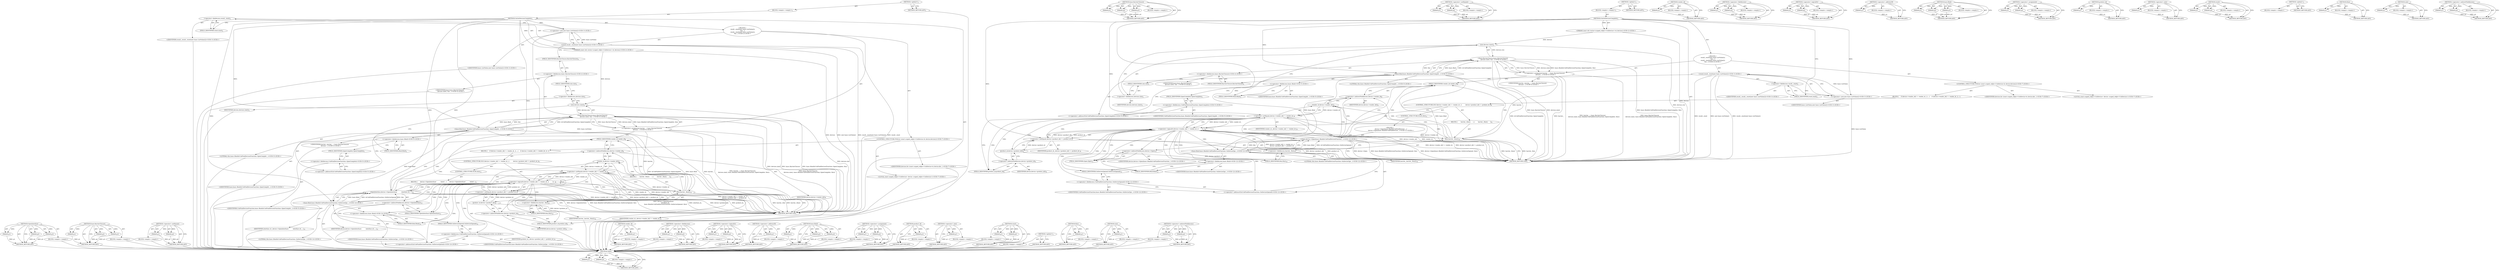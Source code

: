 digraph "&lt;operator&gt;.indirectFieldAccess" {
vulnerable_164 [label=<(METHOD,OpenInterface)>];
vulnerable_165 [label=<(PARAM,p1)>];
vulnerable_166 [label=<(PARAM,p2)>];
vulnerable_167 [label=<(PARAM,p3)>];
vulnerable_168 [label=<(BLOCK,&lt;empty&gt;,&lt;empty&gt;)>];
vulnerable_169 [label=<(METHOD_RETURN,ANY)>];
vulnerable_117 [label=<(METHOD,base.BarrierClosure)>];
vulnerable_118 [label=<(PARAM,p1)>];
vulnerable_119 [label=<(PARAM,p2)>];
vulnerable_120 [label=<(PARAM,p3)>];
vulnerable_121 [label=<(BLOCK,&lt;empty&gt;,&lt;empty&gt;)>];
vulnerable_122 [label=<(METHOD_RETURN,ANY)>];
vulnerable_142 [label=<(METHOD,&lt;operator&gt;.notEquals)>];
vulnerable_143 [label=<(PARAM,p1)>];
vulnerable_144 [label=<(PARAM,p2)>];
vulnerable_145 [label=<(BLOCK,&lt;empty&gt;,&lt;empty&gt;)>];
vulnerable_146 [label=<(METHOD_RETURN,ANY)>];
vulnerable_6 [label=<(METHOD,&lt;global&gt;)<SUB>1</SUB>>];
vulnerable_7 [label=<(BLOCK,&lt;empty&gt;,&lt;empty&gt;)<SUB>1</SUB>>];
vulnerable_8 [label=<(METHOD,OnGetDevicesComplete)<SUB>1</SUB>>];
vulnerable_9 [label="<(PARAM,const std::vector&lt;scoped_refptr&lt;UsbDevice&gt;&gt;&amp; devices)<SUB>2</SUB>>"];
vulnerable_10 [label="<(BLOCK,{
  result_.reset(new base::ListValue());
  bar...,{
  result_.reset(new base::ListValue());
  bar...)<SUB>2</SUB>>"];
vulnerable_11 [label="<(reset,result_.reset(new base::ListValue()))<SUB>3</SUB>>"];
vulnerable_12 [label=<(&lt;operator&gt;.fieldAccess,result_.reset)<SUB>3</SUB>>];
vulnerable_13 [label="<(IDENTIFIER,result_,result_.reset(new base::ListValue()))<SUB>3</SUB>>"];
vulnerable_14 [label=<(FIELD_IDENTIFIER,reset,reset)<SUB>3</SUB>>];
vulnerable_15 [label="<(&lt;operator&gt;.new,new base::ListValue())<SUB>3</SUB>>"];
vulnerable_16 [label="<(IDENTIFIER,base::ListValue,new base::ListValue())<SUB>3</SUB>>"];
vulnerable_17 [label="<(&lt;operator&gt;.assignment,barrier_ = base::BarrierClosure(
      devices....)<SUB>4</SUB>>"];
vulnerable_18 [label="<(IDENTIFIER,barrier_,barrier_ = base::BarrierClosure(
      devices....)<SUB>4</SUB>>"];
vulnerable_19 [label="<(base.BarrierClosure,base::BarrierClosure(
      devices.size(), bas...)<SUB>4</SUB>>"];
vulnerable_20 [label="<(&lt;operator&gt;.fieldAccess,base::BarrierClosure)<SUB>4</SUB>>"];
vulnerable_21 [label="<(IDENTIFIER,base,base::BarrierClosure(
      devices.size(), bas...)<SUB>4</SUB>>"];
vulnerable_22 [label=<(FIELD_IDENTIFIER,BarrierClosure,BarrierClosure)<SUB>4</SUB>>];
vulnerable_23 [label=<(size,devices.size())<SUB>5</SUB>>];
vulnerable_24 [label=<(&lt;operator&gt;.fieldAccess,devices.size)<SUB>5</SUB>>];
vulnerable_25 [label=<(IDENTIFIER,devices,devices.size())<SUB>5</SUB>>];
vulnerable_26 [label=<(FIELD_IDENTIFIER,size,size)<SUB>5</SUB>>];
vulnerable_27 [label="<(base.Bind,base::Bind(&amp;UsbFindDevicesFunction::OpenComplet...)<SUB>5</SUB>>"];
vulnerable_28 [label="<(&lt;operator&gt;.fieldAccess,base::Bind)<SUB>5</SUB>>"];
vulnerable_29 [label="<(IDENTIFIER,base,base::Bind(&amp;UsbFindDevicesFunction::OpenComplet...)<SUB>5</SUB>>"];
vulnerable_30 [label=<(FIELD_IDENTIFIER,Bind,Bind)<SUB>5</SUB>>];
vulnerable_31 [label="<(&lt;operator&gt;.addressOf,&amp;UsbFindDevicesFunction::OpenComplete)<SUB>5</SUB>>"];
vulnerable_32 [label="<(&lt;operator&gt;.fieldAccess,UsbFindDevicesFunction::OpenComplete)<SUB>5</SUB>>"];
vulnerable_33 [label="<(IDENTIFIER,UsbFindDevicesFunction,base::Bind(&amp;UsbFindDevicesFunction::OpenComplet...)<SUB>5</SUB>>"];
vulnerable_34 [label=<(FIELD_IDENTIFIER,OpenComplete,OpenComplete)<SUB>5</SUB>>];
vulnerable_35 [label="<(LITERAL,this,base::Bind(&amp;UsbFindDevicesFunction::OpenComplet...)<SUB>5</SUB>>"];
vulnerable_36 [label="<(CONTROL_STRUCTURE,FOR,for (const scoped_refptr&lt;UsbDevice&gt;&amp; device:devices))<SUB>7</SUB>>"];
vulnerable_37 [label="<(IDENTIFIER,devices,for (const scoped_refptr&lt;UsbDevice&gt;&amp; device:dev...)<SUB>7</SUB>>"];
vulnerable_38 [label="<(LOCAL,const scoped_refptr&lt;UsbDevice&gt; device: scoped_refptr&lt;UsbDevice&gt;)<SUB>7</SUB>>"];
vulnerable_39 [label=<(BLOCK,{
    if (device-&gt;vendor_id() != vendor_id_ ||
...,{
    if (device-&gt;vendor_id() != vendor_id_ ||
...)<SUB>7</SUB>>];
vulnerable_40 [label=<(CONTROL_STRUCTURE,IF,if (device-&gt;vendor_id() != vendor_id_ ||
         device-&gt;product_id() != product_id_))<SUB>8</SUB>>];
vulnerable_41 [label=<(&lt;operator&gt;.logicalOr,device-&gt;vendor_id() != vendor_id_ ||
         d...)<SUB>8</SUB>>];
vulnerable_42 [label=<(&lt;operator&gt;.notEquals,device-&gt;vendor_id() != vendor_id_)<SUB>8</SUB>>];
vulnerable_43 [label=<(vendor_id,device-&gt;vendor_id())<SUB>8</SUB>>];
vulnerable_44 [label=<(&lt;operator&gt;.indirectFieldAccess,device-&gt;vendor_id)<SUB>8</SUB>>];
vulnerable_45 [label=<(IDENTIFIER,device,device-&gt;vendor_id())<SUB>8</SUB>>];
vulnerable_46 [label=<(FIELD_IDENTIFIER,vendor_id,vendor_id)<SUB>8</SUB>>];
vulnerable_47 [label=<(IDENTIFIER,vendor_id_,device-&gt;vendor_id() != vendor_id_)<SUB>8</SUB>>];
vulnerable_48 [label=<(&lt;operator&gt;.notEquals,device-&gt;product_id() != product_id_)<SUB>9</SUB>>];
vulnerable_49 [label=<(product_id,device-&gt;product_id())<SUB>9</SUB>>];
vulnerable_50 [label=<(&lt;operator&gt;.indirectFieldAccess,device-&gt;product_id)<SUB>9</SUB>>];
vulnerable_51 [label=<(IDENTIFIER,device,device-&gt;product_id())<SUB>9</SUB>>];
vulnerable_52 [label=<(FIELD_IDENTIFIER,product_id,product_id)<SUB>9</SUB>>];
vulnerable_53 [label=<(IDENTIFIER,product_id_,device-&gt;product_id() != product_id_)<SUB>9</SUB>>];
vulnerable_54 [label=<(BLOCK,{
       barrier_.Run();
     },{
       barrier_.Run();
     })<SUB>9</SUB>>];
vulnerable_55 [label=<(Run,barrier_.Run())<SUB>10</SUB>>];
vulnerable_56 [label=<(&lt;operator&gt;.fieldAccess,barrier_.Run)<SUB>10</SUB>>];
vulnerable_57 [label=<(IDENTIFIER,barrier_,barrier_.Run())<SUB>10</SUB>>];
vulnerable_58 [label=<(FIELD_IDENTIFIER,Run,Run)<SUB>10</SUB>>];
vulnerable_59 [label=<(CONTROL_STRUCTURE,ELSE,else)<SUB>11</SUB>>];
vulnerable_60 [label=<(BLOCK,{
      device-&gt;OpenInterface(
          interf...,{
      device-&gt;OpenInterface(
          interf...)<SUB>11</SUB>>];
vulnerable_61 [label=<(OpenInterface,device-&gt;OpenInterface(
          interface_id_,...)<SUB>12</SUB>>];
vulnerable_62 [label=<(&lt;operator&gt;.indirectFieldAccess,device-&gt;OpenInterface)<SUB>12</SUB>>];
vulnerable_63 [label=<(IDENTIFIER,device,device-&gt;OpenInterface(
          interface_id_,...)<SUB>12</SUB>>];
vulnerable_64 [label=<(FIELD_IDENTIFIER,OpenInterface,OpenInterface)<SUB>12</SUB>>];
vulnerable_65 [label=<(IDENTIFIER,interface_id_,device-&gt;OpenInterface(
          interface_id_,...)<SUB>13</SUB>>];
vulnerable_66 [label="<(base.Bind,base::Bind(&amp;UsbFindDevicesFunction::OnDeviceOpe...)<SUB>14</SUB>>"];
vulnerable_67 [label="<(&lt;operator&gt;.fieldAccess,base::Bind)<SUB>14</SUB>>"];
vulnerable_68 [label="<(IDENTIFIER,base,base::Bind(&amp;UsbFindDevicesFunction::OnDeviceOpe...)<SUB>14</SUB>>"];
vulnerable_69 [label=<(FIELD_IDENTIFIER,Bind,Bind)<SUB>14</SUB>>];
vulnerable_70 [label="<(&lt;operator&gt;.addressOf,&amp;UsbFindDevicesFunction::OnDeviceOpened)<SUB>14</SUB>>"];
vulnerable_71 [label="<(&lt;operator&gt;.fieldAccess,UsbFindDevicesFunction::OnDeviceOpened)<SUB>14</SUB>>"];
vulnerable_72 [label="<(IDENTIFIER,UsbFindDevicesFunction,base::Bind(&amp;UsbFindDevicesFunction::OnDeviceOpe...)<SUB>14</SUB>>"];
vulnerable_73 [label=<(FIELD_IDENTIFIER,OnDeviceOpened,OnDeviceOpened)<SUB>14</SUB>>];
vulnerable_74 [label="<(LITERAL,this,base::Bind(&amp;UsbFindDevicesFunction::OnDeviceOpe...)<SUB>14</SUB>>"];
vulnerable_75 [label=<(METHOD_RETURN,void)<SUB>1</SUB>>];
vulnerable_77 [label=<(METHOD_RETURN,ANY)<SUB>1</SUB>>];
vulnerable_147 [label=<(METHOD,vendor_id)>];
vulnerable_148 [label=<(PARAM,p1)>];
vulnerable_149 [label=<(BLOCK,&lt;empty&gt;,&lt;empty&gt;)>];
vulnerable_150 [label=<(METHOD_RETURN,ANY)>];
vulnerable_103 [label=<(METHOD,&lt;operator&gt;.fieldAccess)>];
vulnerable_104 [label=<(PARAM,p1)>];
vulnerable_105 [label=<(PARAM,p2)>];
vulnerable_106 [label=<(BLOCK,&lt;empty&gt;,&lt;empty&gt;)>];
vulnerable_107 [label=<(METHOD_RETURN,ANY)>];
vulnerable_137 [label=<(METHOD,&lt;operator&gt;.logicalOr)>];
vulnerable_138 [label=<(PARAM,p1)>];
vulnerable_139 [label=<(PARAM,p2)>];
vulnerable_140 [label=<(BLOCK,&lt;empty&gt;,&lt;empty&gt;)>];
vulnerable_141 [label=<(METHOD_RETURN,ANY)>];
vulnerable_133 [label=<(METHOD,&lt;operator&gt;.addressOf)>];
vulnerable_134 [label=<(PARAM,p1)>];
vulnerable_135 [label=<(BLOCK,&lt;empty&gt;,&lt;empty&gt;)>];
vulnerable_136 [label=<(METHOD_RETURN,ANY)>];
vulnerable_127 [label=<(METHOD,base.Bind)>];
vulnerable_128 [label=<(PARAM,p1)>];
vulnerable_129 [label=<(PARAM,p2)>];
vulnerable_130 [label=<(PARAM,p3)>];
vulnerable_131 [label=<(BLOCK,&lt;empty&gt;,&lt;empty&gt;)>];
vulnerable_132 [label=<(METHOD_RETURN,ANY)>];
vulnerable_112 [label=<(METHOD,&lt;operator&gt;.assignment)>];
vulnerable_113 [label=<(PARAM,p1)>];
vulnerable_114 [label=<(PARAM,p2)>];
vulnerable_115 [label=<(BLOCK,&lt;empty&gt;,&lt;empty&gt;)>];
vulnerable_116 [label=<(METHOD_RETURN,ANY)>];
vulnerable_156 [label=<(METHOD,product_id)>];
vulnerable_157 [label=<(PARAM,p1)>];
vulnerable_158 [label=<(BLOCK,&lt;empty&gt;,&lt;empty&gt;)>];
vulnerable_159 [label=<(METHOD_RETURN,ANY)>];
vulnerable_108 [label=<(METHOD,&lt;operator&gt;.new)>];
vulnerable_109 [label=<(PARAM,p1)>];
vulnerable_110 [label=<(BLOCK,&lt;empty&gt;,&lt;empty&gt;)>];
vulnerable_111 [label=<(METHOD_RETURN,ANY)>];
vulnerable_98 [label=<(METHOD,reset)>];
vulnerable_99 [label=<(PARAM,p1)>];
vulnerable_100 [label=<(PARAM,p2)>];
vulnerable_101 [label=<(BLOCK,&lt;empty&gt;,&lt;empty&gt;)>];
vulnerable_102 [label=<(METHOD_RETURN,ANY)>];
vulnerable_92 [label=<(METHOD,&lt;global&gt;)<SUB>1</SUB>>];
vulnerable_93 [label=<(BLOCK,&lt;empty&gt;,&lt;empty&gt;)>];
vulnerable_94 [label=<(METHOD_RETURN,ANY)>];
vulnerable_160 [label=<(METHOD,Run)>];
vulnerable_161 [label=<(PARAM,p1)>];
vulnerable_162 [label=<(BLOCK,&lt;empty&gt;,&lt;empty&gt;)>];
vulnerable_163 [label=<(METHOD_RETURN,ANY)>];
vulnerable_123 [label=<(METHOD,size)>];
vulnerable_124 [label=<(PARAM,p1)>];
vulnerable_125 [label=<(BLOCK,&lt;empty&gt;,&lt;empty&gt;)>];
vulnerable_126 [label=<(METHOD_RETURN,ANY)>];
vulnerable_151 [label=<(METHOD,&lt;operator&gt;.indirectFieldAccess)>];
vulnerable_152 [label=<(PARAM,p1)>];
vulnerable_153 [label=<(PARAM,p2)>];
vulnerable_154 [label=<(BLOCK,&lt;empty&gt;,&lt;empty&gt;)>];
vulnerable_155 [label=<(METHOD_RETURN,ANY)>];
fixed_163 [label=<(METHOD,Open)>];
fixed_164 [label=<(PARAM,p1)>];
fixed_165 [label=<(PARAM,p2)>];
fixed_166 [label=<(BLOCK,&lt;empty&gt;,&lt;empty&gt;)>];
fixed_167 [label=<(METHOD_RETURN,ANY)>];
fixed_116 [label=<(METHOD,base.BarrierClosure)>];
fixed_117 [label=<(PARAM,p1)>];
fixed_118 [label=<(PARAM,p2)>];
fixed_119 [label=<(PARAM,p3)>];
fixed_120 [label=<(BLOCK,&lt;empty&gt;,&lt;empty&gt;)>];
fixed_121 [label=<(METHOD_RETURN,ANY)>];
fixed_141 [label=<(METHOD,&lt;operator&gt;.notEquals)>];
fixed_142 [label=<(PARAM,p1)>];
fixed_143 [label=<(PARAM,p2)>];
fixed_144 [label=<(BLOCK,&lt;empty&gt;,&lt;empty&gt;)>];
fixed_145 [label=<(METHOD_RETURN,ANY)>];
fixed_6 [label=<(METHOD,&lt;global&gt;)<SUB>1</SUB>>];
fixed_7 [label=<(BLOCK,&lt;empty&gt;,&lt;empty&gt;)<SUB>1</SUB>>];
fixed_8 [label=<(METHOD,OnGetDevicesComplete)<SUB>1</SUB>>];
fixed_9 [label="<(PARAM,const std::vector&lt;scoped_refptr&lt;UsbDevice&gt;&gt;&amp; devices)<SUB>2</SUB>>"];
fixed_10 [label="<(BLOCK,{
  result_.reset(new base::ListValue());
  bar...,{
  result_.reset(new base::ListValue());
  bar...)<SUB>2</SUB>>"];
fixed_11 [label="<(reset,result_.reset(new base::ListValue()))<SUB>3</SUB>>"];
fixed_12 [label=<(&lt;operator&gt;.fieldAccess,result_.reset)<SUB>3</SUB>>];
fixed_13 [label="<(IDENTIFIER,result_,result_.reset(new base::ListValue()))<SUB>3</SUB>>"];
fixed_14 [label=<(FIELD_IDENTIFIER,reset,reset)<SUB>3</SUB>>];
fixed_15 [label="<(&lt;operator&gt;.new,new base::ListValue())<SUB>3</SUB>>"];
fixed_16 [label="<(IDENTIFIER,base::ListValue,new base::ListValue())<SUB>3</SUB>>"];
fixed_17 [label="<(&lt;operator&gt;.assignment,barrier_ = base::BarrierClosure(
      devices....)<SUB>4</SUB>>"];
fixed_18 [label="<(IDENTIFIER,barrier_,barrier_ = base::BarrierClosure(
      devices....)<SUB>4</SUB>>"];
fixed_19 [label="<(base.BarrierClosure,base::BarrierClosure(
      devices.size(), bas...)<SUB>4</SUB>>"];
fixed_20 [label="<(&lt;operator&gt;.fieldAccess,base::BarrierClosure)<SUB>4</SUB>>"];
fixed_21 [label="<(IDENTIFIER,base,base::BarrierClosure(
      devices.size(), bas...)<SUB>4</SUB>>"];
fixed_22 [label=<(FIELD_IDENTIFIER,BarrierClosure,BarrierClosure)<SUB>4</SUB>>];
fixed_23 [label=<(size,devices.size())<SUB>5</SUB>>];
fixed_24 [label=<(&lt;operator&gt;.fieldAccess,devices.size)<SUB>5</SUB>>];
fixed_25 [label=<(IDENTIFIER,devices,devices.size())<SUB>5</SUB>>];
fixed_26 [label=<(FIELD_IDENTIFIER,size,size)<SUB>5</SUB>>];
fixed_27 [label="<(base.Bind,base::Bind(&amp;UsbFindDevicesFunction::OpenComplet...)<SUB>5</SUB>>"];
fixed_28 [label="<(&lt;operator&gt;.fieldAccess,base::Bind)<SUB>5</SUB>>"];
fixed_29 [label="<(IDENTIFIER,base,base::Bind(&amp;UsbFindDevicesFunction::OpenComplet...)<SUB>5</SUB>>"];
fixed_30 [label=<(FIELD_IDENTIFIER,Bind,Bind)<SUB>5</SUB>>];
fixed_31 [label="<(&lt;operator&gt;.addressOf,&amp;UsbFindDevicesFunction::OpenComplete)<SUB>5</SUB>>"];
fixed_32 [label="<(&lt;operator&gt;.fieldAccess,UsbFindDevicesFunction::OpenComplete)<SUB>5</SUB>>"];
fixed_33 [label="<(IDENTIFIER,UsbFindDevicesFunction,base::Bind(&amp;UsbFindDevicesFunction::OpenComplet...)<SUB>5</SUB>>"];
fixed_34 [label=<(FIELD_IDENTIFIER,OpenComplete,OpenComplete)<SUB>5</SUB>>];
fixed_35 [label="<(LITERAL,this,base::Bind(&amp;UsbFindDevicesFunction::OpenComplet...)<SUB>5</SUB>>"];
fixed_36 [label="<(CONTROL_STRUCTURE,FOR,for (const scoped_refptr&lt;UsbDevice&gt;&amp; device:devices))<SUB>7</SUB>>"];
fixed_37 [label="<(IDENTIFIER,devices,for (const scoped_refptr&lt;UsbDevice&gt;&amp; device:dev...)<SUB>7</SUB>>"];
fixed_38 [label="<(LOCAL,const scoped_refptr&lt;UsbDevice&gt; device: scoped_refptr&lt;UsbDevice&gt;)<SUB>7</SUB>>"];
fixed_39 [label=<(BLOCK,{
    if (device-&gt;vendor_id() != vendor_id_ ||
...,{
    if (device-&gt;vendor_id() != vendor_id_ ||
...)<SUB>7</SUB>>];
fixed_40 [label=<(CONTROL_STRUCTURE,IF,if (device-&gt;vendor_id() != vendor_id_ ||
         device-&gt;product_id() != product_id_))<SUB>8</SUB>>];
fixed_41 [label=<(&lt;operator&gt;.logicalOr,device-&gt;vendor_id() != vendor_id_ ||
         d...)<SUB>8</SUB>>];
fixed_42 [label=<(&lt;operator&gt;.notEquals,device-&gt;vendor_id() != vendor_id_)<SUB>8</SUB>>];
fixed_43 [label=<(vendor_id,device-&gt;vendor_id())<SUB>8</SUB>>];
fixed_44 [label=<(&lt;operator&gt;.indirectFieldAccess,device-&gt;vendor_id)<SUB>8</SUB>>];
fixed_45 [label=<(IDENTIFIER,device,device-&gt;vendor_id())<SUB>8</SUB>>];
fixed_46 [label=<(FIELD_IDENTIFIER,vendor_id,vendor_id)<SUB>8</SUB>>];
fixed_47 [label=<(IDENTIFIER,vendor_id_,device-&gt;vendor_id() != vendor_id_)<SUB>8</SUB>>];
fixed_48 [label=<(&lt;operator&gt;.notEquals,device-&gt;product_id() != product_id_)<SUB>9</SUB>>];
fixed_49 [label=<(product_id,device-&gt;product_id())<SUB>9</SUB>>];
fixed_50 [label=<(&lt;operator&gt;.indirectFieldAccess,device-&gt;product_id)<SUB>9</SUB>>];
fixed_51 [label=<(IDENTIFIER,device,device-&gt;product_id())<SUB>9</SUB>>];
fixed_52 [label=<(FIELD_IDENTIFIER,product_id,product_id)<SUB>9</SUB>>];
fixed_53 [label=<(IDENTIFIER,product_id_,device-&gt;product_id() != product_id_)<SUB>9</SUB>>];
fixed_54 [label=<(BLOCK,{
       barrier_.Run();
     },{
       barrier_.Run();
     })<SUB>9</SUB>>];
fixed_55 [label=<(Run,barrier_.Run())<SUB>10</SUB>>];
fixed_56 [label=<(&lt;operator&gt;.fieldAccess,barrier_.Run)<SUB>10</SUB>>];
fixed_57 [label=<(IDENTIFIER,barrier_,barrier_.Run())<SUB>10</SUB>>];
fixed_58 [label=<(FIELD_IDENTIFIER,Run,Run)<SUB>10</SUB>>];
fixed_59 [label=<(CONTROL_STRUCTURE,ELSE,else)<SUB>11</SUB>>];
fixed_60 [label="<(BLOCK,{
      device-&gt;Open(base::Bind(&amp;UsbFindDevices...,{
      device-&gt;Open(base::Bind(&amp;UsbFindDevices...)<SUB>11</SUB>>"];
fixed_61 [label="<(Open,device-&gt;Open(base::Bind(&amp;UsbFindDevicesFunction...)<SUB>12</SUB>>"];
fixed_62 [label=<(&lt;operator&gt;.indirectFieldAccess,device-&gt;Open)<SUB>12</SUB>>];
fixed_63 [label="<(IDENTIFIER,device,device-&gt;Open(base::Bind(&amp;UsbFindDevicesFunction...)<SUB>12</SUB>>"];
fixed_64 [label=<(FIELD_IDENTIFIER,Open,Open)<SUB>12</SUB>>];
fixed_65 [label="<(base.Bind,base::Bind(&amp;UsbFindDevicesFunction::OnDeviceOpe...)<SUB>12</SUB>>"];
fixed_66 [label="<(&lt;operator&gt;.fieldAccess,base::Bind)<SUB>12</SUB>>"];
fixed_67 [label="<(IDENTIFIER,base,base::Bind(&amp;UsbFindDevicesFunction::OnDeviceOpe...)<SUB>12</SUB>>"];
fixed_68 [label=<(FIELD_IDENTIFIER,Bind,Bind)<SUB>12</SUB>>];
fixed_69 [label="<(&lt;operator&gt;.addressOf,&amp;UsbFindDevicesFunction::OnDeviceOpened)<SUB>12</SUB>>"];
fixed_70 [label="<(&lt;operator&gt;.fieldAccess,UsbFindDevicesFunction::OnDeviceOpened)<SUB>12</SUB>>"];
fixed_71 [label="<(IDENTIFIER,UsbFindDevicesFunction,base::Bind(&amp;UsbFindDevicesFunction::OnDeviceOpe...)<SUB>12</SUB>>"];
fixed_72 [label=<(FIELD_IDENTIFIER,OnDeviceOpened,OnDeviceOpened)<SUB>12</SUB>>];
fixed_73 [label="<(LITERAL,this,base::Bind(&amp;UsbFindDevicesFunction::OnDeviceOpe...)<SUB>12</SUB>>"];
fixed_74 [label=<(METHOD_RETURN,void)<SUB>1</SUB>>];
fixed_76 [label=<(METHOD_RETURN,ANY)<SUB>1</SUB>>];
fixed_146 [label=<(METHOD,vendor_id)>];
fixed_147 [label=<(PARAM,p1)>];
fixed_148 [label=<(BLOCK,&lt;empty&gt;,&lt;empty&gt;)>];
fixed_149 [label=<(METHOD_RETURN,ANY)>];
fixed_102 [label=<(METHOD,&lt;operator&gt;.fieldAccess)>];
fixed_103 [label=<(PARAM,p1)>];
fixed_104 [label=<(PARAM,p2)>];
fixed_105 [label=<(BLOCK,&lt;empty&gt;,&lt;empty&gt;)>];
fixed_106 [label=<(METHOD_RETURN,ANY)>];
fixed_136 [label=<(METHOD,&lt;operator&gt;.logicalOr)>];
fixed_137 [label=<(PARAM,p1)>];
fixed_138 [label=<(PARAM,p2)>];
fixed_139 [label=<(BLOCK,&lt;empty&gt;,&lt;empty&gt;)>];
fixed_140 [label=<(METHOD_RETURN,ANY)>];
fixed_132 [label=<(METHOD,&lt;operator&gt;.addressOf)>];
fixed_133 [label=<(PARAM,p1)>];
fixed_134 [label=<(BLOCK,&lt;empty&gt;,&lt;empty&gt;)>];
fixed_135 [label=<(METHOD_RETURN,ANY)>];
fixed_126 [label=<(METHOD,base.Bind)>];
fixed_127 [label=<(PARAM,p1)>];
fixed_128 [label=<(PARAM,p2)>];
fixed_129 [label=<(PARAM,p3)>];
fixed_130 [label=<(BLOCK,&lt;empty&gt;,&lt;empty&gt;)>];
fixed_131 [label=<(METHOD_RETURN,ANY)>];
fixed_111 [label=<(METHOD,&lt;operator&gt;.assignment)>];
fixed_112 [label=<(PARAM,p1)>];
fixed_113 [label=<(PARAM,p2)>];
fixed_114 [label=<(BLOCK,&lt;empty&gt;,&lt;empty&gt;)>];
fixed_115 [label=<(METHOD_RETURN,ANY)>];
fixed_155 [label=<(METHOD,product_id)>];
fixed_156 [label=<(PARAM,p1)>];
fixed_157 [label=<(BLOCK,&lt;empty&gt;,&lt;empty&gt;)>];
fixed_158 [label=<(METHOD_RETURN,ANY)>];
fixed_107 [label=<(METHOD,&lt;operator&gt;.new)>];
fixed_108 [label=<(PARAM,p1)>];
fixed_109 [label=<(BLOCK,&lt;empty&gt;,&lt;empty&gt;)>];
fixed_110 [label=<(METHOD_RETURN,ANY)>];
fixed_97 [label=<(METHOD,reset)>];
fixed_98 [label=<(PARAM,p1)>];
fixed_99 [label=<(PARAM,p2)>];
fixed_100 [label=<(BLOCK,&lt;empty&gt;,&lt;empty&gt;)>];
fixed_101 [label=<(METHOD_RETURN,ANY)>];
fixed_91 [label=<(METHOD,&lt;global&gt;)<SUB>1</SUB>>];
fixed_92 [label=<(BLOCK,&lt;empty&gt;,&lt;empty&gt;)>];
fixed_93 [label=<(METHOD_RETURN,ANY)>];
fixed_159 [label=<(METHOD,Run)>];
fixed_160 [label=<(PARAM,p1)>];
fixed_161 [label=<(BLOCK,&lt;empty&gt;,&lt;empty&gt;)>];
fixed_162 [label=<(METHOD_RETURN,ANY)>];
fixed_122 [label=<(METHOD,size)>];
fixed_123 [label=<(PARAM,p1)>];
fixed_124 [label=<(BLOCK,&lt;empty&gt;,&lt;empty&gt;)>];
fixed_125 [label=<(METHOD_RETURN,ANY)>];
fixed_150 [label=<(METHOD,&lt;operator&gt;.indirectFieldAccess)>];
fixed_151 [label=<(PARAM,p1)>];
fixed_152 [label=<(PARAM,p2)>];
fixed_153 [label=<(BLOCK,&lt;empty&gt;,&lt;empty&gt;)>];
fixed_154 [label=<(METHOD_RETURN,ANY)>];
vulnerable_164 -> vulnerable_165  [key=0, label="AST: "];
vulnerable_164 -> vulnerable_165  [key=1, label="DDG: "];
vulnerable_164 -> vulnerable_168  [key=0, label="AST: "];
vulnerable_164 -> vulnerable_166  [key=0, label="AST: "];
vulnerable_164 -> vulnerable_166  [key=1, label="DDG: "];
vulnerable_164 -> vulnerable_169  [key=0, label="AST: "];
vulnerable_164 -> vulnerable_169  [key=1, label="CFG: "];
vulnerable_164 -> vulnerable_167  [key=0, label="AST: "];
vulnerable_164 -> vulnerable_167  [key=1, label="DDG: "];
vulnerable_165 -> vulnerable_169  [key=0, label="DDG: p1"];
vulnerable_166 -> vulnerable_169  [key=0, label="DDG: p2"];
vulnerable_167 -> vulnerable_169  [key=0, label="DDG: p3"];
vulnerable_168 -> fixed_163  [key=0];
vulnerable_169 -> fixed_163  [key=0];
vulnerable_117 -> vulnerable_118  [key=0, label="AST: "];
vulnerable_117 -> vulnerable_118  [key=1, label="DDG: "];
vulnerable_117 -> vulnerable_121  [key=0, label="AST: "];
vulnerable_117 -> vulnerable_119  [key=0, label="AST: "];
vulnerable_117 -> vulnerable_119  [key=1, label="DDG: "];
vulnerable_117 -> vulnerable_122  [key=0, label="AST: "];
vulnerable_117 -> vulnerable_122  [key=1, label="CFG: "];
vulnerable_117 -> vulnerable_120  [key=0, label="AST: "];
vulnerable_117 -> vulnerable_120  [key=1, label="DDG: "];
vulnerable_118 -> vulnerable_122  [key=0, label="DDG: p1"];
vulnerable_119 -> vulnerable_122  [key=0, label="DDG: p2"];
vulnerable_120 -> vulnerable_122  [key=0, label="DDG: p3"];
vulnerable_121 -> fixed_163  [key=0];
vulnerable_122 -> fixed_163  [key=0];
vulnerable_142 -> vulnerable_143  [key=0, label="AST: "];
vulnerable_142 -> vulnerable_143  [key=1, label="DDG: "];
vulnerable_142 -> vulnerable_145  [key=0, label="AST: "];
vulnerable_142 -> vulnerable_144  [key=0, label="AST: "];
vulnerable_142 -> vulnerable_144  [key=1, label="DDG: "];
vulnerable_142 -> vulnerable_146  [key=0, label="AST: "];
vulnerable_142 -> vulnerable_146  [key=1, label="CFG: "];
vulnerable_143 -> vulnerable_146  [key=0, label="DDG: p1"];
vulnerable_144 -> vulnerable_146  [key=0, label="DDG: p2"];
vulnerable_145 -> fixed_163  [key=0];
vulnerable_146 -> fixed_163  [key=0];
vulnerable_6 -> vulnerable_7  [key=0, label="AST: "];
vulnerable_6 -> vulnerable_77  [key=0, label="AST: "];
vulnerable_6 -> vulnerable_77  [key=1, label="CFG: "];
vulnerable_7 -> vulnerable_8  [key=0, label="AST: "];
vulnerable_8 -> vulnerable_9  [key=0, label="AST: "];
vulnerable_8 -> vulnerable_9  [key=1, label="DDG: "];
vulnerable_8 -> vulnerable_10  [key=0, label="AST: "];
vulnerable_8 -> vulnerable_75  [key=0, label="AST: "];
vulnerable_8 -> vulnerable_14  [key=0, label="CFG: "];
vulnerable_8 -> vulnerable_15  [key=0, label="DDG: "];
vulnerable_8 -> vulnerable_27  [key=0, label="DDG: "];
vulnerable_8 -> vulnerable_42  [key=0, label="DDG: "];
vulnerable_8 -> vulnerable_48  [key=0, label="DDG: "];
vulnerable_8 -> vulnerable_61  [key=0, label="DDG: "];
vulnerable_8 -> vulnerable_66  [key=0, label="DDG: "];
vulnerable_9 -> vulnerable_75  [key=0, label="DDG: devices"];
vulnerable_9 -> vulnerable_23  [key=0, label="DDG: devices"];
vulnerable_10 -> vulnerable_11  [key=0, label="AST: "];
vulnerable_10 -> vulnerable_17  [key=0, label="AST: "];
vulnerable_10 -> vulnerable_36  [key=0, label="AST: "];
vulnerable_11 -> vulnerable_12  [key=0, label="AST: "];
vulnerable_11 -> vulnerable_15  [key=0, label="AST: "];
vulnerable_11 -> vulnerable_22  [key=0, label="CFG: "];
vulnerable_11 -> vulnerable_75  [key=0, label="DDG: result_.reset"];
vulnerable_11 -> vulnerable_75  [key=1, label="DDG: new base::ListValue()"];
vulnerable_11 -> vulnerable_75  [key=2, label="DDG: result_.reset(new base::ListValue())"];
vulnerable_12 -> vulnerable_13  [key=0, label="AST: "];
vulnerable_12 -> vulnerable_14  [key=0, label="AST: "];
vulnerable_12 -> vulnerable_15  [key=0, label="CFG: "];
vulnerable_13 -> fixed_163  [key=0];
vulnerable_14 -> vulnerable_12  [key=0, label="CFG: "];
vulnerable_15 -> vulnerable_16  [key=0, label="AST: "];
vulnerable_15 -> vulnerable_11  [key=0, label="CFG: "];
vulnerable_15 -> vulnerable_11  [key=1, label="DDG: base::ListValue"];
vulnerable_15 -> vulnerable_75  [key=0, label="DDG: base::ListValue"];
vulnerable_16 -> fixed_163  [key=0];
vulnerable_17 -> vulnerable_18  [key=0, label="AST: "];
vulnerable_17 -> vulnerable_19  [key=0, label="AST: "];
vulnerable_17 -> vulnerable_46  [key=0, label="CFG: "];
vulnerable_17 -> vulnerable_75  [key=0, label="DDG: barrier_"];
vulnerable_17 -> vulnerable_75  [key=1, label="DDG: base::BarrierClosure(
      devices.size(), base::Bind(&amp;UsbFindDevicesFunction::OpenComplete, this))"];
vulnerable_17 -> vulnerable_75  [key=2, label="DDG: barrier_ = base::BarrierClosure(
      devices.size(), base::Bind(&amp;UsbFindDevicesFunction::OpenComplete, this))"];
vulnerable_17 -> vulnerable_55  [key=0, label="DDG: barrier_"];
vulnerable_18 -> fixed_163  [key=0];
vulnerable_19 -> vulnerable_20  [key=0, label="AST: "];
vulnerable_19 -> vulnerable_23  [key=0, label="AST: "];
vulnerable_19 -> vulnerable_27  [key=0, label="AST: "];
vulnerable_19 -> vulnerable_17  [key=0, label="CFG: "];
vulnerable_19 -> vulnerable_17  [key=1, label="DDG: base::BarrierClosure"];
vulnerable_19 -> vulnerable_17  [key=2, label="DDG: devices.size()"];
vulnerable_19 -> vulnerable_17  [key=3, label="DDG: base::Bind(&amp;UsbFindDevicesFunction::OpenComplete, this)"];
vulnerable_19 -> vulnerable_75  [key=0, label="DDG: base::BarrierClosure"];
vulnerable_19 -> vulnerable_75  [key=1, label="DDG: devices.size()"];
vulnerable_19 -> vulnerable_75  [key=2, label="DDG: base::Bind(&amp;UsbFindDevicesFunction::OpenComplete, this)"];
vulnerable_20 -> vulnerable_21  [key=0, label="AST: "];
vulnerable_20 -> vulnerable_22  [key=0, label="AST: "];
vulnerable_20 -> vulnerable_26  [key=0, label="CFG: "];
vulnerable_21 -> fixed_163  [key=0];
vulnerable_22 -> vulnerable_20  [key=0, label="CFG: "];
vulnerable_23 -> vulnerable_24  [key=0, label="AST: "];
vulnerable_23 -> vulnerable_30  [key=0, label="CFG: "];
vulnerable_23 -> vulnerable_75  [key=0, label="DDG: devices.size"];
vulnerable_23 -> vulnerable_19  [key=0, label="DDG: devices.size"];
vulnerable_24 -> vulnerable_25  [key=0, label="AST: "];
vulnerable_24 -> vulnerable_26  [key=0, label="AST: "];
vulnerable_24 -> vulnerable_23  [key=0, label="CFG: "];
vulnerable_25 -> fixed_163  [key=0];
vulnerable_26 -> vulnerable_24  [key=0, label="CFG: "];
vulnerable_27 -> vulnerable_28  [key=0, label="AST: "];
vulnerable_27 -> vulnerable_31  [key=0, label="AST: "];
vulnerable_27 -> vulnerable_35  [key=0, label="AST: "];
vulnerable_27 -> vulnerable_19  [key=0, label="CFG: "];
vulnerable_27 -> vulnerable_19  [key=1, label="DDG: base::Bind"];
vulnerable_27 -> vulnerable_19  [key=2, label="DDG: &amp;UsbFindDevicesFunction::OpenComplete"];
vulnerable_27 -> vulnerable_19  [key=3, label="DDG: this"];
vulnerable_27 -> vulnerable_75  [key=0, label="DDG: base::Bind"];
vulnerable_27 -> vulnerable_75  [key=1, label="DDG: &amp;UsbFindDevicesFunction::OpenComplete"];
vulnerable_27 -> vulnerable_66  [key=0, label="DDG: base::Bind"];
vulnerable_28 -> vulnerable_29  [key=0, label="AST: "];
vulnerable_28 -> vulnerable_30  [key=0, label="AST: "];
vulnerable_28 -> vulnerable_34  [key=0, label="CFG: "];
vulnerable_29 -> fixed_163  [key=0];
vulnerable_30 -> vulnerable_28  [key=0, label="CFG: "];
vulnerable_31 -> vulnerable_32  [key=0, label="AST: "];
vulnerable_31 -> vulnerable_27  [key=0, label="CFG: "];
vulnerable_32 -> vulnerable_33  [key=0, label="AST: "];
vulnerable_32 -> vulnerable_34  [key=0, label="AST: "];
vulnerable_32 -> vulnerable_31  [key=0, label="CFG: "];
vulnerable_33 -> fixed_163  [key=0];
vulnerable_34 -> vulnerable_32  [key=0, label="CFG: "];
vulnerable_35 -> fixed_163  [key=0];
vulnerable_36 -> vulnerable_37  [key=0, label="AST: "];
vulnerable_36 -> vulnerable_38  [key=0, label="AST: "];
vulnerable_36 -> vulnerable_39  [key=0, label="AST: "];
vulnerable_37 -> fixed_163  [key=0];
vulnerable_38 -> fixed_163  [key=0];
vulnerable_39 -> vulnerable_40  [key=0, label="AST: "];
vulnerable_40 -> vulnerable_41  [key=0, label="AST: "];
vulnerable_40 -> vulnerable_54  [key=0, label="AST: "];
vulnerable_40 -> vulnerable_59  [key=0, label="AST: "];
vulnerable_41 -> vulnerable_42  [key=0, label="AST: "];
vulnerable_41 -> vulnerable_48  [key=0, label="AST: "];
vulnerable_41 -> vulnerable_58  [key=0, label="CFG: "];
vulnerable_41 -> vulnerable_58  [key=1, label="CDG: "];
vulnerable_41 -> vulnerable_64  [key=0, label="CFG: "];
vulnerable_41 -> vulnerable_64  [key=1, label="CDG: "];
vulnerable_41 -> vulnerable_75  [key=0, label="DDG: device-&gt;vendor_id() != vendor_id_"];
vulnerable_41 -> vulnerable_75  [key=1, label="DDG: device-&gt;product_id() != product_id_"];
vulnerable_41 -> vulnerable_75  [key=2, label="DDG: device-&gt;vendor_id() != vendor_id_ ||
         device-&gt;product_id() != product_id_"];
vulnerable_41 -> vulnerable_73  [key=0, label="CDG: "];
vulnerable_41 -> vulnerable_61  [key=0, label="CDG: "];
vulnerable_41 -> vulnerable_66  [key=0, label="CDG: "];
vulnerable_41 -> vulnerable_71  [key=0, label="CDG: "];
vulnerable_41 -> vulnerable_56  [key=0, label="CDG: "];
vulnerable_41 -> vulnerable_69  [key=0, label="CDG: "];
vulnerable_41 -> vulnerable_67  [key=0, label="CDG: "];
vulnerable_41 -> vulnerable_70  [key=0, label="CDG: "];
vulnerable_41 -> vulnerable_55  [key=0, label="CDG: "];
vulnerable_41 -> vulnerable_62  [key=0, label="CDG: "];
vulnerable_42 -> vulnerable_43  [key=0, label="AST: "];
vulnerable_42 -> vulnerable_47  [key=0, label="AST: "];
vulnerable_42 -> vulnerable_41  [key=0, label="CFG: "];
vulnerable_42 -> vulnerable_41  [key=1, label="DDG: device-&gt;vendor_id()"];
vulnerable_42 -> vulnerable_41  [key=2, label="DDG: vendor_id_"];
vulnerable_42 -> vulnerable_52  [key=0, label="CFG: "];
vulnerable_42 -> vulnerable_52  [key=1, label="CDG: "];
vulnerable_42 -> vulnerable_75  [key=0, label="DDG: device-&gt;vendor_id()"];
vulnerable_42 -> vulnerable_75  [key=1, label="DDG: vendor_id_"];
vulnerable_42 -> vulnerable_48  [key=0, label="CDG: "];
vulnerable_42 -> vulnerable_49  [key=0, label="CDG: "];
vulnerable_42 -> vulnerable_50  [key=0, label="CDG: "];
vulnerable_43 -> vulnerable_44  [key=0, label="AST: "];
vulnerable_43 -> vulnerable_42  [key=0, label="CFG: "];
vulnerable_43 -> vulnerable_42  [key=1, label="DDG: device-&gt;vendor_id"];
vulnerable_43 -> vulnerable_75  [key=0, label="DDG: device-&gt;vendor_id"];
vulnerable_44 -> vulnerable_45  [key=0, label="AST: "];
vulnerable_44 -> vulnerable_46  [key=0, label="AST: "];
vulnerable_44 -> vulnerable_43  [key=0, label="CFG: "];
vulnerable_45 -> fixed_163  [key=0];
vulnerable_46 -> vulnerable_44  [key=0, label="CFG: "];
vulnerable_47 -> fixed_163  [key=0];
vulnerable_48 -> vulnerable_49  [key=0, label="AST: "];
vulnerable_48 -> vulnerable_53  [key=0, label="AST: "];
vulnerable_48 -> vulnerable_41  [key=0, label="CFG: "];
vulnerable_48 -> vulnerable_41  [key=1, label="DDG: device-&gt;product_id()"];
vulnerable_48 -> vulnerable_41  [key=2, label="DDG: product_id_"];
vulnerable_48 -> vulnerable_75  [key=0, label="DDG: device-&gt;product_id()"];
vulnerable_48 -> vulnerable_75  [key=1, label="DDG: product_id_"];
vulnerable_49 -> vulnerable_50  [key=0, label="AST: "];
vulnerable_49 -> vulnerable_48  [key=0, label="CFG: "];
vulnerable_49 -> vulnerable_48  [key=1, label="DDG: device-&gt;product_id"];
vulnerable_49 -> vulnerable_75  [key=0, label="DDG: device-&gt;product_id"];
vulnerable_50 -> vulnerable_51  [key=0, label="AST: "];
vulnerable_50 -> vulnerable_52  [key=0, label="AST: "];
vulnerable_50 -> vulnerable_49  [key=0, label="CFG: "];
vulnerable_51 -> fixed_163  [key=0];
vulnerable_52 -> vulnerable_50  [key=0, label="CFG: "];
vulnerable_53 -> fixed_163  [key=0];
vulnerable_54 -> vulnerable_55  [key=0, label="AST: "];
vulnerable_55 -> vulnerable_56  [key=0, label="AST: "];
vulnerable_55 -> vulnerable_75  [key=0, label="CFG: "];
vulnerable_55 -> vulnerable_75  [key=1, label="DDG: barrier_.Run"];
vulnerable_55 -> vulnerable_75  [key=2, label="DDG: barrier_.Run()"];
vulnerable_55 -> vulnerable_46  [key=0, label="CFG: "];
vulnerable_55 -> vulnerable_46  [key=1, label="CDG: "];
vulnerable_55 -> vulnerable_42  [key=0, label="CDG: "];
vulnerable_55 -> vulnerable_41  [key=0, label="CDG: "];
vulnerable_55 -> vulnerable_44  [key=0, label="CDG: "];
vulnerable_55 -> vulnerable_43  [key=0, label="CDG: "];
vulnerable_56 -> vulnerable_57  [key=0, label="AST: "];
vulnerable_56 -> vulnerable_58  [key=0, label="AST: "];
vulnerable_56 -> vulnerable_55  [key=0, label="CFG: "];
vulnerable_57 -> fixed_163  [key=0];
vulnerable_58 -> vulnerable_56  [key=0, label="CFG: "];
vulnerable_59 -> vulnerable_60  [key=0, label="AST: "];
vulnerable_60 -> vulnerable_61  [key=0, label="AST: "];
vulnerable_61 -> vulnerable_62  [key=0, label="AST: "];
vulnerable_61 -> vulnerable_65  [key=0, label="AST: "];
vulnerable_61 -> vulnerable_66  [key=0, label="AST: "];
vulnerable_61 -> vulnerable_75  [key=0, label="CFG: "];
vulnerable_61 -> vulnerable_75  [key=1, label="DDG: device-&gt;OpenInterface"];
vulnerable_61 -> vulnerable_75  [key=2, label="DDG: base::Bind(&amp;UsbFindDevicesFunction::OnDeviceOpened, this)"];
vulnerable_61 -> vulnerable_75  [key=3, label="DDG: device-&gt;OpenInterface(
          interface_id_,
          base::Bind(&amp;UsbFindDevicesFunction::OnDeviceOpened, this))"];
vulnerable_61 -> vulnerable_75  [key=4, label="DDG: interface_id_"];
vulnerable_61 -> vulnerable_46  [key=0, label="CFG: "];
vulnerable_61 -> vulnerable_46  [key=1, label="CDG: "];
vulnerable_61 -> vulnerable_42  [key=0, label="CDG: "];
vulnerable_61 -> vulnerable_41  [key=0, label="CDG: "];
vulnerable_61 -> vulnerable_44  [key=0, label="CDG: "];
vulnerable_61 -> vulnerable_43  [key=0, label="CDG: "];
vulnerable_62 -> vulnerable_63  [key=0, label="AST: "];
vulnerable_62 -> vulnerable_64  [key=0, label="AST: "];
vulnerable_62 -> vulnerable_69  [key=0, label="CFG: "];
vulnerable_63 -> fixed_163  [key=0];
vulnerable_64 -> vulnerable_62  [key=0, label="CFG: "];
vulnerable_65 -> fixed_163  [key=0];
vulnerable_66 -> vulnerable_67  [key=0, label="AST: "];
vulnerable_66 -> vulnerable_70  [key=0, label="AST: "];
vulnerable_66 -> vulnerable_74  [key=0, label="AST: "];
vulnerable_66 -> vulnerable_61  [key=0, label="CFG: "];
vulnerable_66 -> vulnerable_61  [key=1, label="DDG: base::Bind"];
vulnerable_66 -> vulnerable_61  [key=2, label="DDG: &amp;UsbFindDevicesFunction::OnDeviceOpened"];
vulnerable_66 -> vulnerable_61  [key=3, label="DDG: this"];
vulnerable_67 -> vulnerable_68  [key=0, label="AST: "];
vulnerable_67 -> vulnerable_69  [key=0, label="AST: "];
vulnerable_67 -> vulnerable_73  [key=0, label="CFG: "];
vulnerable_68 -> fixed_163  [key=0];
vulnerable_69 -> vulnerable_67  [key=0, label="CFG: "];
vulnerable_70 -> vulnerable_71  [key=0, label="AST: "];
vulnerable_70 -> vulnerable_66  [key=0, label="CFG: "];
vulnerable_71 -> vulnerable_72  [key=0, label="AST: "];
vulnerable_71 -> vulnerable_73  [key=0, label="AST: "];
vulnerable_71 -> vulnerable_70  [key=0, label="CFG: "];
vulnerable_72 -> fixed_163  [key=0];
vulnerable_73 -> vulnerable_71  [key=0, label="CFG: "];
vulnerable_74 -> fixed_163  [key=0];
vulnerable_75 -> fixed_163  [key=0];
vulnerable_77 -> fixed_163  [key=0];
vulnerable_147 -> vulnerable_148  [key=0, label="AST: "];
vulnerable_147 -> vulnerable_148  [key=1, label="DDG: "];
vulnerable_147 -> vulnerable_149  [key=0, label="AST: "];
vulnerable_147 -> vulnerable_150  [key=0, label="AST: "];
vulnerable_147 -> vulnerable_150  [key=1, label="CFG: "];
vulnerable_148 -> vulnerable_150  [key=0, label="DDG: p1"];
vulnerable_149 -> fixed_163  [key=0];
vulnerable_150 -> fixed_163  [key=0];
vulnerable_103 -> vulnerable_104  [key=0, label="AST: "];
vulnerable_103 -> vulnerable_104  [key=1, label="DDG: "];
vulnerable_103 -> vulnerable_106  [key=0, label="AST: "];
vulnerable_103 -> vulnerable_105  [key=0, label="AST: "];
vulnerable_103 -> vulnerable_105  [key=1, label="DDG: "];
vulnerable_103 -> vulnerable_107  [key=0, label="AST: "];
vulnerable_103 -> vulnerable_107  [key=1, label="CFG: "];
vulnerable_104 -> vulnerable_107  [key=0, label="DDG: p1"];
vulnerable_105 -> vulnerable_107  [key=0, label="DDG: p2"];
vulnerable_106 -> fixed_163  [key=0];
vulnerable_107 -> fixed_163  [key=0];
vulnerable_137 -> vulnerable_138  [key=0, label="AST: "];
vulnerable_137 -> vulnerable_138  [key=1, label="DDG: "];
vulnerable_137 -> vulnerable_140  [key=0, label="AST: "];
vulnerable_137 -> vulnerable_139  [key=0, label="AST: "];
vulnerable_137 -> vulnerable_139  [key=1, label="DDG: "];
vulnerable_137 -> vulnerable_141  [key=0, label="AST: "];
vulnerable_137 -> vulnerable_141  [key=1, label="CFG: "];
vulnerable_138 -> vulnerable_141  [key=0, label="DDG: p1"];
vulnerable_139 -> vulnerable_141  [key=0, label="DDG: p2"];
vulnerable_140 -> fixed_163  [key=0];
vulnerable_141 -> fixed_163  [key=0];
vulnerable_133 -> vulnerable_134  [key=0, label="AST: "];
vulnerable_133 -> vulnerable_134  [key=1, label="DDG: "];
vulnerable_133 -> vulnerable_135  [key=0, label="AST: "];
vulnerable_133 -> vulnerable_136  [key=0, label="AST: "];
vulnerable_133 -> vulnerable_136  [key=1, label="CFG: "];
vulnerable_134 -> vulnerable_136  [key=0, label="DDG: p1"];
vulnerable_135 -> fixed_163  [key=0];
vulnerable_136 -> fixed_163  [key=0];
vulnerable_127 -> vulnerable_128  [key=0, label="AST: "];
vulnerable_127 -> vulnerable_128  [key=1, label="DDG: "];
vulnerable_127 -> vulnerable_131  [key=0, label="AST: "];
vulnerable_127 -> vulnerable_129  [key=0, label="AST: "];
vulnerable_127 -> vulnerable_129  [key=1, label="DDG: "];
vulnerable_127 -> vulnerable_132  [key=0, label="AST: "];
vulnerable_127 -> vulnerable_132  [key=1, label="CFG: "];
vulnerable_127 -> vulnerable_130  [key=0, label="AST: "];
vulnerable_127 -> vulnerable_130  [key=1, label="DDG: "];
vulnerable_128 -> vulnerable_132  [key=0, label="DDG: p1"];
vulnerable_129 -> vulnerable_132  [key=0, label="DDG: p2"];
vulnerable_130 -> vulnerable_132  [key=0, label="DDG: p3"];
vulnerable_131 -> fixed_163  [key=0];
vulnerable_132 -> fixed_163  [key=0];
vulnerable_112 -> vulnerable_113  [key=0, label="AST: "];
vulnerable_112 -> vulnerable_113  [key=1, label="DDG: "];
vulnerable_112 -> vulnerable_115  [key=0, label="AST: "];
vulnerable_112 -> vulnerable_114  [key=0, label="AST: "];
vulnerable_112 -> vulnerable_114  [key=1, label="DDG: "];
vulnerable_112 -> vulnerable_116  [key=0, label="AST: "];
vulnerable_112 -> vulnerable_116  [key=1, label="CFG: "];
vulnerable_113 -> vulnerable_116  [key=0, label="DDG: p1"];
vulnerable_114 -> vulnerable_116  [key=0, label="DDG: p2"];
vulnerable_115 -> fixed_163  [key=0];
vulnerable_116 -> fixed_163  [key=0];
vulnerable_156 -> vulnerable_157  [key=0, label="AST: "];
vulnerable_156 -> vulnerable_157  [key=1, label="DDG: "];
vulnerable_156 -> vulnerable_158  [key=0, label="AST: "];
vulnerable_156 -> vulnerable_159  [key=0, label="AST: "];
vulnerable_156 -> vulnerable_159  [key=1, label="CFG: "];
vulnerable_157 -> vulnerable_159  [key=0, label="DDG: p1"];
vulnerable_158 -> fixed_163  [key=0];
vulnerable_159 -> fixed_163  [key=0];
vulnerable_108 -> vulnerable_109  [key=0, label="AST: "];
vulnerable_108 -> vulnerable_109  [key=1, label="DDG: "];
vulnerable_108 -> vulnerable_110  [key=0, label="AST: "];
vulnerable_108 -> vulnerable_111  [key=0, label="AST: "];
vulnerable_108 -> vulnerable_111  [key=1, label="CFG: "];
vulnerable_109 -> vulnerable_111  [key=0, label="DDG: p1"];
vulnerable_110 -> fixed_163  [key=0];
vulnerable_111 -> fixed_163  [key=0];
vulnerable_98 -> vulnerable_99  [key=0, label="AST: "];
vulnerable_98 -> vulnerable_99  [key=1, label="DDG: "];
vulnerable_98 -> vulnerable_101  [key=0, label="AST: "];
vulnerable_98 -> vulnerable_100  [key=0, label="AST: "];
vulnerable_98 -> vulnerable_100  [key=1, label="DDG: "];
vulnerable_98 -> vulnerable_102  [key=0, label="AST: "];
vulnerable_98 -> vulnerable_102  [key=1, label="CFG: "];
vulnerable_99 -> vulnerable_102  [key=0, label="DDG: p1"];
vulnerable_100 -> vulnerable_102  [key=0, label="DDG: p2"];
vulnerable_101 -> fixed_163  [key=0];
vulnerable_102 -> fixed_163  [key=0];
vulnerable_92 -> vulnerable_93  [key=0, label="AST: "];
vulnerable_92 -> vulnerable_94  [key=0, label="AST: "];
vulnerable_92 -> vulnerable_94  [key=1, label="CFG: "];
vulnerable_93 -> fixed_163  [key=0];
vulnerable_94 -> fixed_163  [key=0];
vulnerable_160 -> vulnerable_161  [key=0, label="AST: "];
vulnerable_160 -> vulnerable_161  [key=1, label="DDG: "];
vulnerable_160 -> vulnerable_162  [key=0, label="AST: "];
vulnerable_160 -> vulnerable_163  [key=0, label="AST: "];
vulnerable_160 -> vulnerable_163  [key=1, label="CFG: "];
vulnerable_161 -> vulnerable_163  [key=0, label="DDG: p1"];
vulnerable_162 -> fixed_163  [key=0];
vulnerable_163 -> fixed_163  [key=0];
vulnerable_123 -> vulnerable_124  [key=0, label="AST: "];
vulnerable_123 -> vulnerable_124  [key=1, label="DDG: "];
vulnerable_123 -> vulnerable_125  [key=0, label="AST: "];
vulnerable_123 -> vulnerable_126  [key=0, label="AST: "];
vulnerable_123 -> vulnerable_126  [key=1, label="CFG: "];
vulnerable_124 -> vulnerable_126  [key=0, label="DDG: p1"];
vulnerable_125 -> fixed_163  [key=0];
vulnerable_126 -> fixed_163  [key=0];
vulnerable_151 -> vulnerable_152  [key=0, label="AST: "];
vulnerable_151 -> vulnerable_152  [key=1, label="DDG: "];
vulnerable_151 -> vulnerable_154  [key=0, label="AST: "];
vulnerable_151 -> vulnerable_153  [key=0, label="AST: "];
vulnerable_151 -> vulnerable_153  [key=1, label="DDG: "];
vulnerable_151 -> vulnerable_155  [key=0, label="AST: "];
vulnerable_151 -> vulnerable_155  [key=1, label="CFG: "];
vulnerable_152 -> vulnerable_155  [key=0, label="DDG: p1"];
vulnerable_153 -> vulnerable_155  [key=0, label="DDG: p2"];
vulnerable_154 -> fixed_163  [key=0];
vulnerable_155 -> fixed_163  [key=0];
fixed_163 -> fixed_164  [key=0, label="AST: "];
fixed_163 -> fixed_164  [key=1, label="DDG: "];
fixed_163 -> fixed_166  [key=0, label="AST: "];
fixed_163 -> fixed_165  [key=0, label="AST: "];
fixed_163 -> fixed_165  [key=1, label="DDG: "];
fixed_163 -> fixed_167  [key=0, label="AST: "];
fixed_163 -> fixed_167  [key=1, label="CFG: "];
fixed_164 -> fixed_167  [key=0, label="DDG: p1"];
fixed_165 -> fixed_167  [key=0, label="DDG: p2"];
fixed_116 -> fixed_117  [key=0, label="AST: "];
fixed_116 -> fixed_117  [key=1, label="DDG: "];
fixed_116 -> fixed_120  [key=0, label="AST: "];
fixed_116 -> fixed_118  [key=0, label="AST: "];
fixed_116 -> fixed_118  [key=1, label="DDG: "];
fixed_116 -> fixed_121  [key=0, label="AST: "];
fixed_116 -> fixed_121  [key=1, label="CFG: "];
fixed_116 -> fixed_119  [key=0, label="AST: "];
fixed_116 -> fixed_119  [key=1, label="DDG: "];
fixed_117 -> fixed_121  [key=0, label="DDG: p1"];
fixed_118 -> fixed_121  [key=0, label="DDG: p2"];
fixed_119 -> fixed_121  [key=0, label="DDG: p3"];
fixed_141 -> fixed_142  [key=0, label="AST: "];
fixed_141 -> fixed_142  [key=1, label="DDG: "];
fixed_141 -> fixed_144  [key=0, label="AST: "];
fixed_141 -> fixed_143  [key=0, label="AST: "];
fixed_141 -> fixed_143  [key=1, label="DDG: "];
fixed_141 -> fixed_145  [key=0, label="AST: "];
fixed_141 -> fixed_145  [key=1, label="CFG: "];
fixed_142 -> fixed_145  [key=0, label="DDG: p1"];
fixed_143 -> fixed_145  [key=0, label="DDG: p2"];
fixed_6 -> fixed_7  [key=0, label="AST: "];
fixed_6 -> fixed_76  [key=0, label="AST: "];
fixed_6 -> fixed_76  [key=1, label="CFG: "];
fixed_7 -> fixed_8  [key=0, label="AST: "];
fixed_8 -> fixed_9  [key=0, label="AST: "];
fixed_8 -> fixed_9  [key=1, label="DDG: "];
fixed_8 -> fixed_10  [key=0, label="AST: "];
fixed_8 -> fixed_74  [key=0, label="AST: "];
fixed_8 -> fixed_14  [key=0, label="CFG: "];
fixed_8 -> fixed_15  [key=0, label="DDG: "];
fixed_8 -> fixed_27  [key=0, label="DDG: "];
fixed_8 -> fixed_42  [key=0, label="DDG: "];
fixed_8 -> fixed_48  [key=0, label="DDG: "];
fixed_8 -> fixed_65  [key=0, label="DDG: "];
fixed_9 -> fixed_74  [key=0, label="DDG: devices"];
fixed_9 -> fixed_23  [key=0, label="DDG: devices"];
fixed_10 -> fixed_11  [key=0, label="AST: "];
fixed_10 -> fixed_17  [key=0, label="AST: "];
fixed_10 -> fixed_36  [key=0, label="AST: "];
fixed_11 -> fixed_12  [key=0, label="AST: "];
fixed_11 -> fixed_15  [key=0, label="AST: "];
fixed_11 -> fixed_22  [key=0, label="CFG: "];
fixed_11 -> fixed_74  [key=0, label="DDG: result_.reset"];
fixed_11 -> fixed_74  [key=1, label="DDG: new base::ListValue()"];
fixed_11 -> fixed_74  [key=2, label="DDG: result_.reset(new base::ListValue())"];
fixed_12 -> fixed_13  [key=0, label="AST: "];
fixed_12 -> fixed_14  [key=0, label="AST: "];
fixed_12 -> fixed_15  [key=0, label="CFG: "];
fixed_14 -> fixed_12  [key=0, label="CFG: "];
fixed_15 -> fixed_16  [key=0, label="AST: "];
fixed_15 -> fixed_11  [key=0, label="CFG: "];
fixed_15 -> fixed_11  [key=1, label="DDG: base::ListValue"];
fixed_15 -> fixed_74  [key=0, label="DDG: base::ListValue"];
fixed_17 -> fixed_18  [key=0, label="AST: "];
fixed_17 -> fixed_19  [key=0, label="AST: "];
fixed_17 -> fixed_46  [key=0, label="CFG: "];
fixed_17 -> fixed_74  [key=0, label="DDG: barrier_"];
fixed_17 -> fixed_74  [key=1, label="DDG: base::BarrierClosure(
      devices.size(), base::Bind(&amp;UsbFindDevicesFunction::OpenComplete, this))"];
fixed_17 -> fixed_74  [key=2, label="DDG: barrier_ = base::BarrierClosure(
      devices.size(), base::Bind(&amp;UsbFindDevicesFunction::OpenComplete, this))"];
fixed_17 -> fixed_55  [key=0, label="DDG: barrier_"];
fixed_19 -> fixed_20  [key=0, label="AST: "];
fixed_19 -> fixed_23  [key=0, label="AST: "];
fixed_19 -> fixed_27  [key=0, label="AST: "];
fixed_19 -> fixed_17  [key=0, label="CFG: "];
fixed_19 -> fixed_17  [key=1, label="DDG: base::BarrierClosure"];
fixed_19 -> fixed_17  [key=2, label="DDG: devices.size()"];
fixed_19 -> fixed_17  [key=3, label="DDG: base::Bind(&amp;UsbFindDevicesFunction::OpenComplete, this)"];
fixed_19 -> fixed_74  [key=0, label="DDG: base::BarrierClosure"];
fixed_19 -> fixed_74  [key=1, label="DDG: devices.size()"];
fixed_19 -> fixed_74  [key=2, label="DDG: base::Bind(&amp;UsbFindDevicesFunction::OpenComplete, this)"];
fixed_20 -> fixed_21  [key=0, label="AST: "];
fixed_20 -> fixed_22  [key=0, label="AST: "];
fixed_20 -> fixed_26  [key=0, label="CFG: "];
fixed_22 -> fixed_20  [key=0, label="CFG: "];
fixed_23 -> fixed_24  [key=0, label="AST: "];
fixed_23 -> fixed_30  [key=0, label="CFG: "];
fixed_23 -> fixed_74  [key=0, label="DDG: devices.size"];
fixed_23 -> fixed_19  [key=0, label="DDG: devices.size"];
fixed_24 -> fixed_25  [key=0, label="AST: "];
fixed_24 -> fixed_26  [key=0, label="AST: "];
fixed_24 -> fixed_23  [key=0, label="CFG: "];
fixed_26 -> fixed_24  [key=0, label="CFG: "];
fixed_27 -> fixed_28  [key=0, label="AST: "];
fixed_27 -> fixed_31  [key=0, label="AST: "];
fixed_27 -> fixed_35  [key=0, label="AST: "];
fixed_27 -> fixed_19  [key=0, label="CFG: "];
fixed_27 -> fixed_19  [key=1, label="DDG: base::Bind"];
fixed_27 -> fixed_19  [key=2, label="DDG: &amp;UsbFindDevicesFunction::OpenComplete"];
fixed_27 -> fixed_19  [key=3, label="DDG: this"];
fixed_27 -> fixed_74  [key=0, label="DDG: base::Bind"];
fixed_27 -> fixed_74  [key=1, label="DDG: &amp;UsbFindDevicesFunction::OpenComplete"];
fixed_27 -> fixed_65  [key=0, label="DDG: base::Bind"];
fixed_28 -> fixed_29  [key=0, label="AST: "];
fixed_28 -> fixed_30  [key=0, label="AST: "];
fixed_28 -> fixed_34  [key=0, label="CFG: "];
fixed_30 -> fixed_28  [key=0, label="CFG: "];
fixed_31 -> fixed_32  [key=0, label="AST: "];
fixed_31 -> fixed_27  [key=0, label="CFG: "];
fixed_32 -> fixed_33  [key=0, label="AST: "];
fixed_32 -> fixed_34  [key=0, label="AST: "];
fixed_32 -> fixed_31  [key=0, label="CFG: "];
fixed_34 -> fixed_32  [key=0, label="CFG: "];
fixed_36 -> fixed_37  [key=0, label="AST: "];
fixed_36 -> fixed_38  [key=0, label="AST: "];
fixed_36 -> fixed_39  [key=0, label="AST: "];
fixed_39 -> fixed_40  [key=0, label="AST: "];
fixed_40 -> fixed_41  [key=0, label="AST: "];
fixed_40 -> fixed_54  [key=0, label="AST: "];
fixed_40 -> fixed_59  [key=0, label="AST: "];
fixed_41 -> fixed_42  [key=0, label="AST: "];
fixed_41 -> fixed_48  [key=0, label="AST: "];
fixed_41 -> fixed_58  [key=0, label="CFG: "];
fixed_41 -> fixed_58  [key=1, label="CDG: "];
fixed_41 -> fixed_64  [key=0, label="CFG: "];
fixed_41 -> fixed_64  [key=1, label="CDG: "];
fixed_41 -> fixed_74  [key=0, label="DDG: device-&gt;vendor_id() != vendor_id_"];
fixed_41 -> fixed_74  [key=1, label="DDG: device-&gt;product_id() != product_id_"];
fixed_41 -> fixed_74  [key=2, label="DDG: device-&gt;vendor_id() != vendor_id_ ||
         device-&gt;product_id() != product_id_"];
fixed_41 -> fixed_68  [key=0, label="CDG: "];
fixed_41 -> fixed_61  [key=0, label="CDG: "];
fixed_41 -> fixed_66  [key=0, label="CDG: "];
fixed_41 -> fixed_72  [key=0, label="CDG: "];
fixed_41 -> fixed_56  [key=0, label="CDG: "];
fixed_41 -> fixed_69  [key=0, label="CDG: "];
fixed_41 -> fixed_70  [key=0, label="CDG: "];
fixed_41 -> fixed_65  [key=0, label="CDG: "];
fixed_41 -> fixed_55  [key=0, label="CDG: "];
fixed_41 -> fixed_62  [key=0, label="CDG: "];
fixed_42 -> fixed_43  [key=0, label="AST: "];
fixed_42 -> fixed_47  [key=0, label="AST: "];
fixed_42 -> fixed_41  [key=0, label="CFG: "];
fixed_42 -> fixed_41  [key=1, label="DDG: device-&gt;vendor_id()"];
fixed_42 -> fixed_41  [key=2, label="DDG: vendor_id_"];
fixed_42 -> fixed_52  [key=0, label="CFG: "];
fixed_42 -> fixed_52  [key=1, label="CDG: "];
fixed_42 -> fixed_74  [key=0, label="DDG: device-&gt;vendor_id()"];
fixed_42 -> fixed_74  [key=1, label="DDG: vendor_id_"];
fixed_42 -> fixed_48  [key=0, label="CDG: "];
fixed_42 -> fixed_49  [key=0, label="CDG: "];
fixed_42 -> fixed_50  [key=0, label="CDG: "];
fixed_43 -> fixed_44  [key=0, label="AST: "];
fixed_43 -> fixed_42  [key=0, label="CFG: "];
fixed_43 -> fixed_42  [key=1, label="DDG: device-&gt;vendor_id"];
fixed_43 -> fixed_74  [key=0, label="DDG: device-&gt;vendor_id"];
fixed_44 -> fixed_45  [key=0, label="AST: "];
fixed_44 -> fixed_46  [key=0, label="AST: "];
fixed_44 -> fixed_43  [key=0, label="CFG: "];
fixed_46 -> fixed_44  [key=0, label="CFG: "];
fixed_48 -> fixed_49  [key=0, label="AST: "];
fixed_48 -> fixed_53  [key=0, label="AST: "];
fixed_48 -> fixed_41  [key=0, label="CFG: "];
fixed_48 -> fixed_41  [key=1, label="DDG: device-&gt;product_id()"];
fixed_48 -> fixed_41  [key=2, label="DDG: product_id_"];
fixed_48 -> fixed_74  [key=0, label="DDG: device-&gt;product_id()"];
fixed_48 -> fixed_74  [key=1, label="DDG: product_id_"];
fixed_49 -> fixed_50  [key=0, label="AST: "];
fixed_49 -> fixed_48  [key=0, label="CFG: "];
fixed_49 -> fixed_48  [key=1, label="DDG: device-&gt;product_id"];
fixed_49 -> fixed_74  [key=0, label="DDG: device-&gt;product_id"];
fixed_50 -> fixed_51  [key=0, label="AST: "];
fixed_50 -> fixed_52  [key=0, label="AST: "];
fixed_50 -> fixed_49  [key=0, label="CFG: "];
fixed_52 -> fixed_50  [key=0, label="CFG: "];
fixed_54 -> fixed_55  [key=0, label="AST: "];
fixed_55 -> fixed_56  [key=0, label="AST: "];
fixed_55 -> fixed_74  [key=0, label="CFG: "];
fixed_55 -> fixed_74  [key=1, label="DDG: barrier_.Run"];
fixed_55 -> fixed_74  [key=2, label="DDG: barrier_.Run()"];
fixed_55 -> fixed_46  [key=0, label="CFG: "];
fixed_55 -> fixed_46  [key=1, label="CDG: "];
fixed_55 -> fixed_42  [key=0, label="CDG: "];
fixed_55 -> fixed_41  [key=0, label="CDG: "];
fixed_55 -> fixed_44  [key=0, label="CDG: "];
fixed_55 -> fixed_43  [key=0, label="CDG: "];
fixed_56 -> fixed_57  [key=0, label="AST: "];
fixed_56 -> fixed_58  [key=0, label="AST: "];
fixed_56 -> fixed_55  [key=0, label="CFG: "];
fixed_58 -> fixed_56  [key=0, label="CFG: "];
fixed_59 -> fixed_60  [key=0, label="AST: "];
fixed_60 -> fixed_61  [key=0, label="AST: "];
fixed_61 -> fixed_62  [key=0, label="AST: "];
fixed_61 -> fixed_65  [key=0, label="AST: "];
fixed_61 -> fixed_74  [key=0, label="CFG: "];
fixed_61 -> fixed_74  [key=1, label="DDG: device-&gt;Open"];
fixed_61 -> fixed_74  [key=2, label="DDG: base::Bind(&amp;UsbFindDevicesFunction::OnDeviceOpened, this)"];
fixed_61 -> fixed_74  [key=3, label="DDG: device-&gt;Open(base::Bind(&amp;UsbFindDevicesFunction::OnDeviceOpened, this))"];
fixed_61 -> fixed_46  [key=0, label="CFG: "];
fixed_61 -> fixed_46  [key=1, label="CDG: "];
fixed_61 -> fixed_42  [key=0, label="CDG: "];
fixed_61 -> fixed_41  [key=0, label="CDG: "];
fixed_61 -> fixed_44  [key=0, label="CDG: "];
fixed_61 -> fixed_43  [key=0, label="CDG: "];
fixed_62 -> fixed_63  [key=0, label="AST: "];
fixed_62 -> fixed_64  [key=0, label="AST: "];
fixed_62 -> fixed_68  [key=0, label="CFG: "];
fixed_64 -> fixed_62  [key=0, label="CFG: "];
fixed_65 -> fixed_66  [key=0, label="AST: "];
fixed_65 -> fixed_69  [key=0, label="AST: "];
fixed_65 -> fixed_73  [key=0, label="AST: "];
fixed_65 -> fixed_61  [key=0, label="CFG: "];
fixed_65 -> fixed_61  [key=1, label="DDG: base::Bind"];
fixed_65 -> fixed_61  [key=2, label="DDG: &amp;UsbFindDevicesFunction::OnDeviceOpened"];
fixed_65 -> fixed_61  [key=3, label="DDG: this"];
fixed_66 -> fixed_67  [key=0, label="AST: "];
fixed_66 -> fixed_68  [key=0, label="AST: "];
fixed_66 -> fixed_72  [key=0, label="CFG: "];
fixed_68 -> fixed_66  [key=0, label="CFG: "];
fixed_69 -> fixed_70  [key=0, label="AST: "];
fixed_69 -> fixed_65  [key=0, label="CFG: "];
fixed_70 -> fixed_71  [key=0, label="AST: "];
fixed_70 -> fixed_72  [key=0, label="AST: "];
fixed_70 -> fixed_69  [key=0, label="CFG: "];
fixed_72 -> fixed_70  [key=0, label="CFG: "];
fixed_146 -> fixed_147  [key=0, label="AST: "];
fixed_146 -> fixed_147  [key=1, label="DDG: "];
fixed_146 -> fixed_148  [key=0, label="AST: "];
fixed_146 -> fixed_149  [key=0, label="AST: "];
fixed_146 -> fixed_149  [key=1, label="CFG: "];
fixed_147 -> fixed_149  [key=0, label="DDG: p1"];
fixed_102 -> fixed_103  [key=0, label="AST: "];
fixed_102 -> fixed_103  [key=1, label="DDG: "];
fixed_102 -> fixed_105  [key=0, label="AST: "];
fixed_102 -> fixed_104  [key=0, label="AST: "];
fixed_102 -> fixed_104  [key=1, label="DDG: "];
fixed_102 -> fixed_106  [key=0, label="AST: "];
fixed_102 -> fixed_106  [key=1, label="CFG: "];
fixed_103 -> fixed_106  [key=0, label="DDG: p1"];
fixed_104 -> fixed_106  [key=0, label="DDG: p2"];
fixed_136 -> fixed_137  [key=0, label="AST: "];
fixed_136 -> fixed_137  [key=1, label="DDG: "];
fixed_136 -> fixed_139  [key=0, label="AST: "];
fixed_136 -> fixed_138  [key=0, label="AST: "];
fixed_136 -> fixed_138  [key=1, label="DDG: "];
fixed_136 -> fixed_140  [key=0, label="AST: "];
fixed_136 -> fixed_140  [key=1, label="CFG: "];
fixed_137 -> fixed_140  [key=0, label="DDG: p1"];
fixed_138 -> fixed_140  [key=0, label="DDG: p2"];
fixed_132 -> fixed_133  [key=0, label="AST: "];
fixed_132 -> fixed_133  [key=1, label="DDG: "];
fixed_132 -> fixed_134  [key=0, label="AST: "];
fixed_132 -> fixed_135  [key=0, label="AST: "];
fixed_132 -> fixed_135  [key=1, label="CFG: "];
fixed_133 -> fixed_135  [key=0, label="DDG: p1"];
fixed_126 -> fixed_127  [key=0, label="AST: "];
fixed_126 -> fixed_127  [key=1, label="DDG: "];
fixed_126 -> fixed_130  [key=0, label="AST: "];
fixed_126 -> fixed_128  [key=0, label="AST: "];
fixed_126 -> fixed_128  [key=1, label="DDG: "];
fixed_126 -> fixed_131  [key=0, label="AST: "];
fixed_126 -> fixed_131  [key=1, label="CFG: "];
fixed_126 -> fixed_129  [key=0, label="AST: "];
fixed_126 -> fixed_129  [key=1, label="DDG: "];
fixed_127 -> fixed_131  [key=0, label="DDG: p1"];
fixed_128 -> fixed_131  [key=0, label="DDG: p2"];
fixed_129 -> fixed_131  [key=0, label="DDG: p3"];
fixed_111 -> fixed_112  [key=0, label="AST: "];
fixed_111 -> fixed_112  [key=1, label="DDG: "];
fixed_111 -> fixed_114  [key=0, label="AST: "];
fixed_111 -> fixed_113  [key=0, label="AST: "];
fixed_111 -> fixed_113  [key=1, label="DDG: "];
fixed_111 -> fixed_115  [key=0, label="AST: "];
fixed_111 -> fixed_115  [key=1, label="CFG: "];
fixed_112 -> fixed_115  [key=0, label="DDG: p1"];
fixed_113 -> fixed_115  [key=0, label="DDG: p2"];
fixed_155 -> fixed_156  [key=0, label="AST: "];
fixed_155 -> fixed_156  [key=1, label="DDG: "];
fixed_155 -> fixed_157  [key=0, label="AST: "];
fixed_155 -> fixed_158  [key=0, label="AST: "];
fixed_155 -> fixed_158  [key=1, label="CFG: "];
fixed_156 -> fixed_158  [key=0, label="DDG: p1"];
fixed_107 -> fixed_108  [key=0, label="AST: "];
fixed_107 -> fixed_108  [key=1, label="DDG: "];
fixed_107 -> fixed_109  [key=0, label="AST: "];
fixed_107 -> fixed_110  [key=0, label="AST: "];
fixed_107 -> fixed_110  [key=1, label="CFG: "];
fixed_108 -> fixed_110  [key=0, label="DDG: p1"];
fixed_97 -> fixed_98  [key=0, label="AST: "];
fixed_97 -> fixed_98  [key=1, label="DDG: "];
fixed_97 -> fixed_100  [key=0, label="AST: "];
fixed_97 -> fixed_99  [key=0, label="AST: "];
fixed_97 -> fixed_99  [key=1, label="DDG: "];
fixed_97 -> fixed_101  [key=0, label="AST: "];
fixed_97 -> fixed_101  [key=1, label="CFG: "];
fixed_98 -> fixed_101  [key=0, label="DDG: p1"];
fixed_99 -> fixed_101  [key=0, label="DDG: p2"];
fixed_91 -> fixed_92  [key=0, label="AST: "];
fixed_91 -> fixed_93  [key=0, label="AST: "];
fixed_91 -> fixed_93  [key=1, label="CFG: "];
fixed_159 -> fixed_160  [key=0, label="AST: "];
fixed_159 -> fixed_160  [key=1, label="DDG: "];
fixed_159 -> fixed_161  [key=0, label="AST: "];
fixed_159 -> fixed_162  [key=0, label="AST: "];
fixed_159 -> fixed_162  [key=1, label="CFG: "];
fixed_160 -> fixed_162  [key=0, label="DDG: p1"];
fixed_122 -> fixed_123  [key=0, label="AST: "];
fixed_122 -> fixed_123  [key=1, label="DDG: "];
fixed_122 -> fixed_124  [key=0, label="AST: "];
fixed_122 -> fixed_125  [key=0, label="AST: "];
fixed_122 -> fixed_125  [key=1, label="CFG: "];
fixed_123 -> fixed_125  [key=0, label="DDG: p1"];
fixed_150 -> fixed_151  [key=0, label="AST: "];
fixed_150 -> fixed_151  [key=1, label="DDG: "];
fixed_150 -> fixed_153  [key=0, label="AST: "];
fixed_150 -> fixed_152  [key=0, label="AST: "];
fixed_150 -> fixed_152  [key=1, label="DDG: "];
fixed_150 -> fixed_154  [key=0, label="AST: "];
fixed_150 -> fixed_154  [key=1, label="CFG: "];
fixed_151 -> fixed_154  [key=0, label="DDG: p1"];
fixed_152 -> fixed_154  [key=0, label="DDG: p2"];
}
